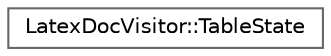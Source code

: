 digraph "Graphical Class Hierarchy"
{
 // INTERACTIVE_SVG=YES
 // LATEX_PDF_SIZE
  bgcolor="transparent";
  edge [fontname=Helvetica,fontsize=10,labelfontname=Helvetica,labelfontsize=10];
  node [fontname=Helvetica,fontsize=10,shape=box,height=0.2,width=0.4];
  rankdir="LR";
  Node0 [label="LatexDocVisitor::TableState",height=0.2,width=0.4,color="grey40", fillcolor="white", style="filled",URL="$d6/df9/struct_latex_doc_visitor_1_1_table_state.html",tooltip=" "];
}
